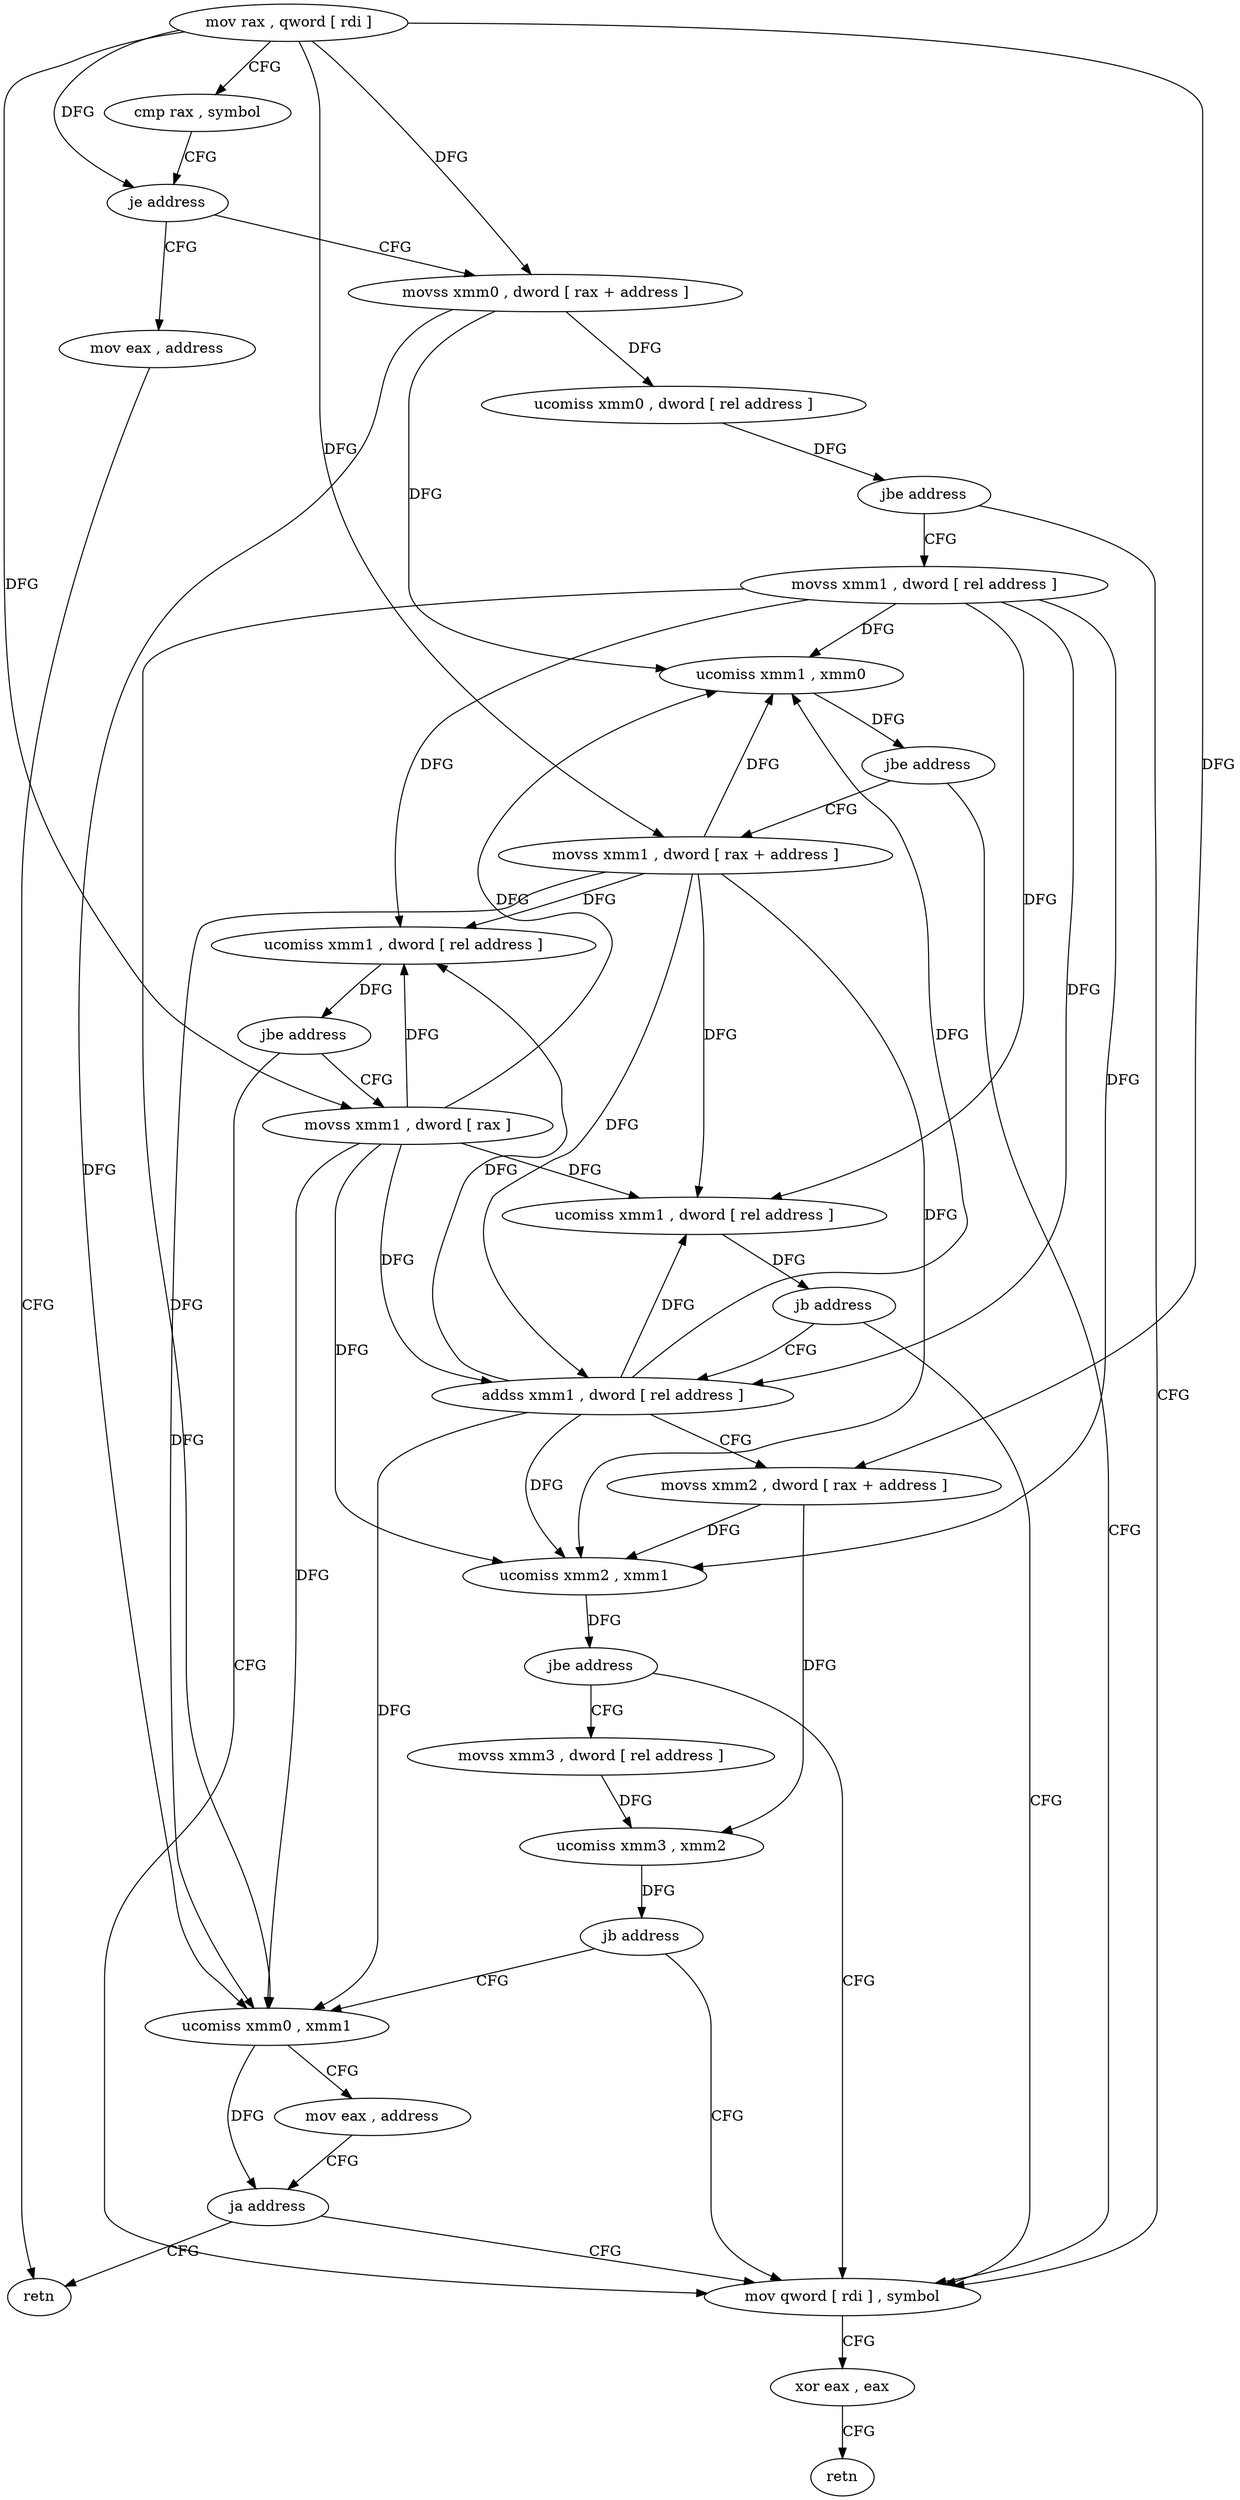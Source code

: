 digraph "func" {
"4279696" [label = "mov rax , qword [ rdi ]" ]
"4279699" [label = "cmp rax , symbol" ]
"4279705" [label = "je address" ]
"4279816" [label = "mov eax , address" ]
"4279707" [label = "movss xmm0 , dword [ rax + address ]" ]
"4279821" [label = "retn" ]
"4279712" [label = "ucomiss xmm0 , dword [ rel address ]" ]
"4279719" [label = "jbe address" ]
"4279802" [label = "mov qword [ rdi ] , symbol" ]
"4279721" [label = "movss xmm1 , dword [ rel address ]" ]
"4279809" [label = "xor eax , eax" ]
"4279811" [label = "retn" ]
"4279729" [label = "ucomiss xmm1 , xmm0" ]
"4279732" [label = "jbe address" ]
"4279734" [label = "movss xmm1 , dword [ rax + address ]" ]
"4279739" [label = "ucomiss xmm1 , dword [ rel address ]" ]
"4279746" [label = "jbe address" ]
"4279748" [label = "movss xmm1 , dword [ rax ]" ]
"4279752" [label = "ucomiss xmm1 , dword [ rel address ]" ]
"4279759" [label = "jb address" ]
"4279761" [label = "addss xmm1 , dword [ rel address ]" ]
"4279769" [label = "movss xmm2 , dword [ rax + address ]" ]
"4279774" [label = "ucomiss xmm2 , xmm1" ]
"4279777" [label = "jbe address" ]
"4279779" [label = "movss xmm3 , dword [ rel address ]" ]
"4279787" [label = "ucomiss xmm3 , xmm2" ]
"4279790" [label = "jb address" ]
"4279792" [label = "ucomiss xmm0 , xmm1" ]
"4279795" [label = "mov eax , address" ]
"4279800" [label = "ja address" ]
"4279696" -> "4279699" [ label = "CFG" ]
"4279696" -> "4279705" [ label = "DFG" ]
"4279696" -> "4279707" [ label = "DFG" ]
"4279696" -> "4279734" [ label = "DFG" ]
"4279696" -> "4279748" [ label = "DFG" ]
"4279696" -> "4279769" [ label = "DFG" ]
"4279699" -> "4279705" [ label = "CFG" ]
"4279705" -> "4279816" [ label = "CFG" ]
"4279705" -> "4279707" [ label = "CFG" ]
"4279816" -> "4279821" [ label = "CFG" ]
"4279707" -> "4279712" [ label = "DFG" ]
"4279707" -> "4279729" [ label = "DFG" ]
"4279707" -> "4279792" [ label = "DFG" ]
"4279712" -> "4279719" [ label = "DFG" ]
"4279719" -> "4279802" [ label = "CFG" ]
"4279719" -> "4279721" [ label = "CFG" ]
"4279802" -> "4279809" [ label = "CFG" ]
"4279721" -> "4279729" [ label = "DFG" ]
"4279721" -> "4279739" [ label = "DFG" ]
"4279721" -> "4279752" [ label = "DFG" ]
"4279721" -> "4279761" [ label = "DFG" ]
"4279721" -> "4279774" [ label = "DFG" ]
"4279721" -> "4279792" [ label = "DFG" ]
"4279809" -> "4279811" [ label = "CFG" ]
"4279729" -> "4279732" [ label = "DFG" ]
"4279732" -> "4279802" [ label = "CFG" ]
"4279732" -> "4279734" [ label = "CFG" ]
"4279734" -> "4279739" [ label = "DFG" ]
"4279734" -> "4279729" [ label = "DFG" ]
"4279734" -> "4279752" [ label = "DFG" ]
"4279734" -> "4279761" [ label = "DFG" ]
"4279734" -> "4279774" [ label = "DFG" ]
"4279734" -> "4279792" [ label = "DFG" ]
"4279739" -> "4279746" [ label = "DFG" ]
"4279746" -> "4279802" [ label = "CFG" ]
"4279746" -> "4279748" [ label = "CFG" ]
"4279748" -> "4279752" [ label = "DFG" ]
"4279748" -> "4279739" [ label = "DFG" ]
"4279748" -> "4279729" [ label = "DFG" ]
"4279748" -> "4279761" [ label = "DFG" ]
"4279748" -> "4279774" [ label = "DFG" ]
"4279748" -> "4279792" [ label = "DFG" ]
"4279752" -> "4279759" [ label = "DFG" ]
"4279759" -> "4279802" [ label = "CFG" ]
"4279759" -> "4279761" [ label = "CFG" ]
"4279761" -> "4279769" [ label = "CFG" ]
"4279761" -> "4279739" [ label = "DFG" ]
"4279761" -> "4279752" [ label = "DFG" ]
"4279761" -> "4279729" [ label = "DFG" ]
"4279761" -> "4279774" [ label = "DFG" ]
"4279761" -> "4279792" [ label = "DFG" ]
"4279769" -> "4279774" [ label = "DFG" ]
"4279769" -> "4279787" [ label = "DFG" ]
"4279774" -> "4279777" [ label = "DFG" ]
"4279777" -> "4279802" [ label = "CFG" ]
"4279777" -> "4279779" [ label = "CFG" ]
"4279779" -> "4279787" [ label = "DFG" ]
"4279787" -> "4279790" [ label = "DFG" ]
"4279790" -> "4279802" [ label = "CFG" ]
"4279790" -> "4279792" [ label = "CFG" ]
"4279792" -> "4279795" [ label = "CFG" ]
"4279792" -> "4279800" [ label = "DFG" ]
"4279795" -> "4279800" [ label = "CFG" ]
"4279800" -> "4279821" [ label = "CFG" ]
"4279800" -> "4279802" [ label = "CFG" ]
}
